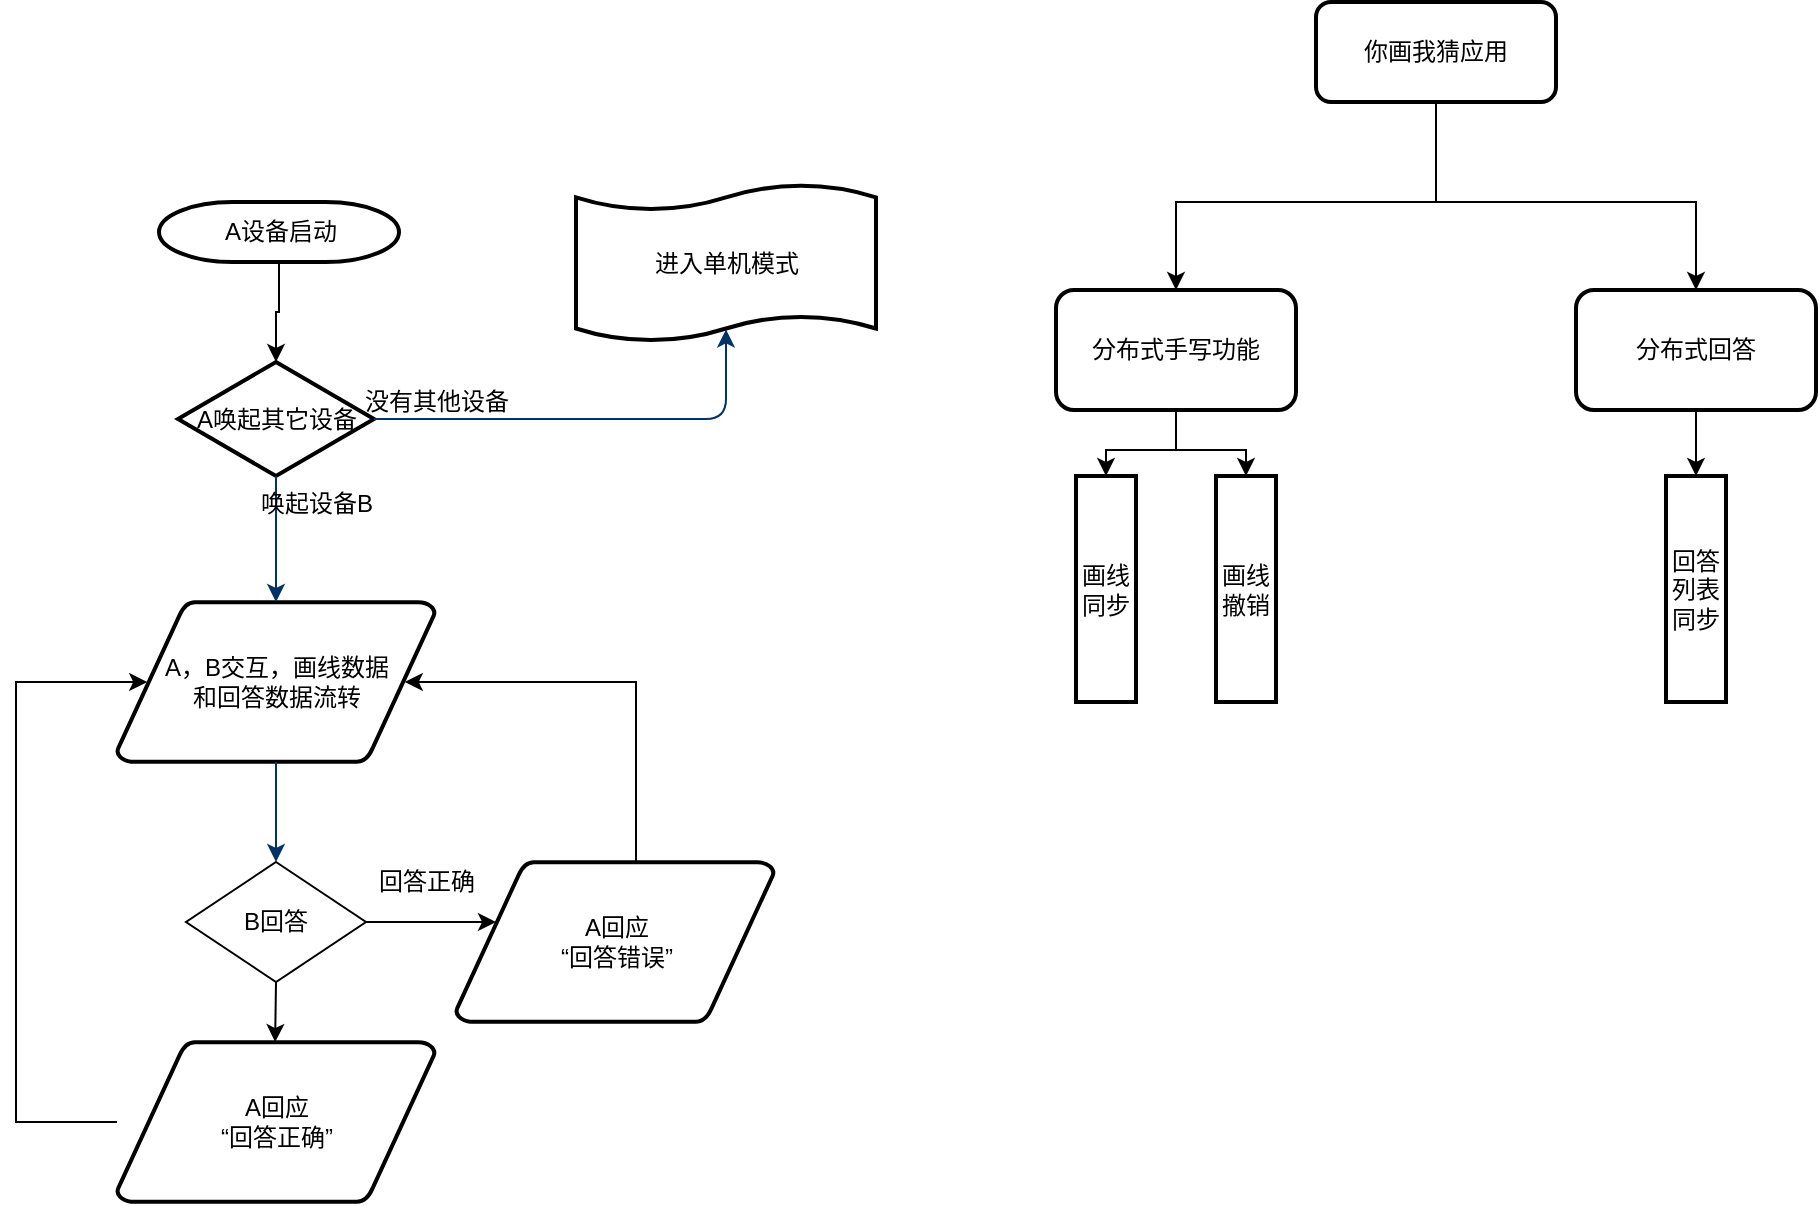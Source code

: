 <mxfile version="20.0.1" type="github">
  <diagram id="6a731a19-8d31-9384-78a2-239565b7b9f0" name="Page-1">
    <mxGraphModel dx="649" dy="673" grid="1" gridSize="10" guides="1" tooltips="1" connect="1" arrows="1" fold="1" page="1" pageScale="1" pageWidth="1169" pageHeight="827" background="none" math="0" shadow="0">
      <root>
        <mxCell id="0" />
        <mxCell id="1" parent="0" />
        <mxCell id="nkz6xilyZinbzSFR6GKT-59" style="edgeStyle=orthogonalEdgeStyle;rounded=0;orthogonalLoop=1;jettySize=auto;html=1;exitX=0.5;exitY=1;exitDx=0;exitDy=0;exitPerimeter=0;entryX=0.5;entryY=0;entryDx=0;entryDy=0;entryPerimeter=0;" edge="1" parent="1" source="2" target="6">
          <mxGeometry relative="1" as="geometry" />
        </mxCell>
        <mxCell id="2" value="A设备启动" style="shape=mxgraph.flowchart.terminator;strokeWidth=2;gradientColor=none;gradientDirection=north;fontStyle=0;html=1;" parent="1" vertex="1">
          <mxGeometry x="261.5" y="310" width="120" height="30" as="geometry" />
        </mxCell>
        <mxCell id="4" value="A，B交互，画线数据&lt;br&gt;和回答数据流转" style="shape=mxgraph.flowchart.data;strokeWidth=2;gradientColor=none;gradientDirection=north;fontStyle=0;html=1;" parent="1" vertex="1">
          <mxGeometry x="240.5" y="510" width="159" height="80" as="geometry" />
        </mxCell>
        <mxCell id="6" value="A唤起其它设备" style="shape=mxgraph.flowchart.decision;strokeWidth=2;gradientColor=none;gradientDirection=north;fontStyle=0;html=1;" parent="1" vertex="1">
          <mxGeometry x="271" y="390" width="98" height="57" as="geometry" />
        </mxCell>
        <mxCell id="10" value="" style="edgeStyle=elbowEdgeStyle;elbow=horizontal;entryX=0.5;entryY=0.91;entryPerimeter=0;exitX=1;exitY=0.5;exitPerimeter=0;fontStyle=1;strokeColor=#003366;strokeWidth=1;html=1;" parent="1" source="6" target="51" edge="1">
          <mxGeometry x="381" y="28.5" width="100" height="100" as="geometry">
            <mxPoint x="750" y="447" as="sourcePoint" />
            <mxPoint x="765.395" y="318.5" as="targetPoint" />
            <Array as="points">
              <mxPoint x="545" y="400" />
            </Array>
          </mxGeometry>
        </mxCell>
        <mxCell id="12" value="" style="edgeStyle=elbowEdgeStyle;elbow=horizontal;fontColor=#001933;fontStyle=1;strokeColor=#003366;strokeWidth=1;html=1;" parent="1" source="6" target="4" edge="1">
          <mxGeometry width="100" height="100" as="geometry">
            <mxPoint y="100" as="sourcePoint" />
            <mxPoint x="100" as="targetPoint" />
          </mxGeometry>
        </mxCell>
        <mxCell id="14" value="唤起设备B" style="text;fontStyle=0;html=1;strokeColor=none;gradientColor=none;fillColor=none;strokeWidth=2;align=center;" parent="1" vertex="1">
          <mxGeometry x="320" y="447" width="40" height="26" as="geometry" />
        </mxCell>
        <mxCell id="17" value="" style="edgeStyle=elbowEdgeStyle;elbow=horizontal;fontStyle=1;strokeColor=#003366;strokeWidth=1;html=1;" parent="1" source="4" edge="1">
          <mxGeometry width="100" height="100" as="geometry">
            <mxPoint y="100" as="sourcePoint" />
            <mxPoint x="320" y="640" as="targetPoint" />
          </mxGeometry>
        </mxCell>
        <mxCell id="51" value="进入单机模式" style="shape=mxgraph.flowchart.paper_tape;strokeWidth=2;gradientColor=none;gradientDirection=north;fontStyle=0;html=1;" parent="1" vertex="1">
          <mxGeometry x="470" y="300" width="150" height="81" as="geometry" />
        </mxCell>
        <mxCell id="nkz6xilyZinbzSFR6GKT-65" value="没有其他设备" style="text;html=1;align=center;verticalAlign=middle;resizable=0;points=[];autosize=1;strokeColor=none;fillColor=none;" vertex="1" parent="1">
          <mxGeometry x="355" y="400" width="90" height="20" as="geometry" />
        </mxCell>
        <mxCell id="nkz6xilyZinbzSFR6GKT-68" style="edgeStyle=orthogonalEdgeStyle;rounded=0;orthogonalLoop=1;jettySize=auto;html=1;" edge="1" parent="1" source="nkz6xilyZinbzSFR6GKT-66">
          <mxGeometry relative="1" as="geometry">
            <mxPoint x="430" y="670" as="targetPoint" />
          </mxGeometry>
        </mxCell>
        <mxCell id="nkz6xilyZinbzSFR6GKT-69" style="edgeStyle=orthogonalEdgeStyle;rounded=0;orthogonalLoop=1;jettySize=auto;html=1;exitX=0.5;exitY=1;exitDx=0;exitDy=0;" edge="1" parent="1" source="nkz6xilyZinbzSFR6GKT-66">
          <mxGeometry relative="1" as="geometry">
            <mxPoint x="319.571" y="730" as="targetPoint" />
          </mxGeometry>
        </mxCell>
        <mxCell id="nkz6xilyZinbzSFR6GKT-66" value="B回答" style="rhombus;whiteSpace=wrap;html=1;" vertex="1" parent="1">
          <mxGeometry x="275" y="640" width="90" height="60" as="geometry" />
        </mxCell>
        <mxCell id="nkz6xilyZinbzSFR6GKT-67" value="回答正确" style="text;html=1;align=center;verticalAlign=middle;resizable=0;points=[];autosize=1;strokeColor=none;fillColor=none;" vertex="1" parent="1">
          <mxGeometry x="365" y="640" width="60" height="20" as="geometry" />
        </mxCell>
        <mxCell id="nkz6xilyZinbzSFR6GKT-74" style="edgeStyle=orthogonalEdgeStyle;rounded=0;orthogonalLoop=1;jettySize=auto;html=1;entryX=0.095;entryY=0.5;entryDx=0;entryDy=0;entryPerimeter=0;" edge="1" parent="1" source="nkz6xilyZinbzSFR6GKT-72" target="4">
          <mxGeometry relative="1" as="geometry">
            <Array as="points">
              <mxPoint x="190" y="770" />
              <mxPoint x="190" y="550" />
            </Array>
          </mxGeometry>
        </mxCell>
        <mxCell id="nkz6xilyZinbzSFR6GKT-72" value="A回应&lt;br&gt;“回答正确”" style="shape=mxgraph.flowchart.data;strokeWidth=2;gradientColor=none;gradientDirection=north;fontStyle=0;html=1;" vertex="1" parent="1">
          <mxGeometry x="240.5" y="730" width="159" height="80" as="geometry" />
        </mxCell>
        <mxCell id="nkz6xilyZinbzSFR6GKT-75" style="edgeStyle=orthogonalEdgeStyle;rounded=0;orthogonalLoop=1;jettySize=auto;html=1;entryX=0.905;entryY=0.5;entryDx=0;entryDy=0;entryPerimeter=0;" edge="1" parent="1" source="nkz6xilyZinbzSFR6GKT-73" target="4">
          <mxGeometry relative="1" as="geometry">
            <Array as="points">
              <mxPoint x="500" y="550" />
            </Array>
          </mxGeometry>
        </mxCell>
        <mxCell id="nkz6xilyZinbzSFR6GKT-73" value="A回应&lt;br&gt;“回答错误”" style="shape=mxgraph.flowchart.data;strokeWidth=2;gradientColor=none;gradientDirection=north;fontStyle=0;html=1;" vertex="1" parent="1">
          <mxGeometry x="410" y="640" width="159" height="80" as="geometry" />
        </mxCell>
        <mxCell id="nkz6xilyZinbzSFR6GKT-79" style="edgeStyle=orthogonalEdgeStyle;rounded=0;orthogonalLoop=1;jettySize=auto;html=1;entryX=0.5;entryY=0;entryDx=0;entryDy=0;" edge="1" parent="1" source="nkz6xilyZinbzSFR6GKT-76" target="nkz6xilyZinbzSFR6GKT-77">
          <mxGeometry relative="1" as="geometry">
            <Array as="points">
              <mxPoint x="900" y="310" />
              <mxPoint x="770" y="310" />
            </Array>
          </mxGeometry>
        </mxCell>
        <mxCell id="nkz6xilyZinbzSFR6GKT-80" style="edgeStyle=orthogonalEdgeStyle;rounded=0;orthogonalLoop=1;jettySize=auto;html=1;entryX=0.5;entryY=0;entryDx=0;entryDy=0;" edge="1" parent="1" source="nkz6xilyZinbzSFR6GKT-76" target="nkz6xilyZinbzSFR6GKT-78">
          <mxGeometry relative="1" as="geometry">
            <Array as="points">
              <mxPoint x="900" y="310" />
              <mxPoint x="1030" y="310" />
            </Array>
          </mxGeometry>
        </mxCell>
        <mxCell id="nkz6xilyZinbzSFR6GKT-76" value="你画我猜应用" style="rounded=1;whiteSpace=wrap;html=1;strokeWidth=2;glass=0;shadow=0;sketch=0;" vertex="1" parent="1">
          <mxGeometry x="840" y="210" width="120" height="50" as="geometry" />
        </mxCell>
        <mxCell id="nkz6xilyZinbzSFR6GKT-83" style="edgeStyle=orthogonalEdgeStyle;rounded=0;orthogonalLoop=1;jettySize=auto;html=1;entryX=0.5;entryY=0;entryDx=0;entryDy=0;" edge="1" parent="1" source="nkz6xilyZinbzSFR6GKT-77" target="nkz6xilyZinbzSFR6GKT-81">
          <mxGeometry relative="1" as="geometry" />
        </mxCell>
        <mxCell id="nkz6xilyZinbzSFR6GKT-84" style="edgeStyle=orthogonalEdgeStyle;rounded=0;orthogonalLoop=1;jettySize=auto;html=1;entryX=0.5;entryY=0;entryDx=0;entryDy=0;" edge="1" parent="1" source="nkz6xilyZinbzSFR6GKT-77" target="nkz6xilyZinbzSFR6GKT-82">
          <mxGeometry relative="1" as="geometry" />
        </mxCell>
        <mxCell id="nkz6xilyZinbzSFR6GKT-77" value="分布式手写功能" style="rounded=1;whiteSpace=wrap;html=1;strokeWidth=2;glass=0;shadow=0;sketch=0;" vertex="1" parent="1">
          <mxGeometry x="710" y="354" width="120" height="60" as="geometry" />
        </mxCell>
        <mxCell id="nkz6xilyZinbzSFR6GKT-87" style="edgeStyle=orthogonalEdgeStyle;rounded=0;orthogonalLoop=1;jettySize=auto;html=1;" edge="1" parent="1" source="nkz6xilyZinbzSFR6GKT-78" target="nkz6xilyZinbzSFR6GKT-85">
          <mxGeometry relative="1" as="geometry" />
        </mxCell>
        <mxCell id="nkz6xilyZinbzSFR6GKT-78" value="分布式回答" style="rounded=1;whiteSpace=wrap;html=1;strokeWidth=2;glass=0;shadow=0;sketch=0;" vertex="1" parent="1">
          <mxGeometry x="970" y="354" width="120" height="60" as="geometry" />
        </mxCell>
        <mxCell id="nkz6xilyZinbzSFR6GKT-81" value="画线同步" style="rounded=0;whiteSpace=wrap;html=1;shadow=0;glass=0;sketch=0;strokeWidth=2;" vertex="1" parent="1">
          <mxGeometry x="720" y="447" width="30" height="113" as="geometry" />
        </mxCell>
        <mxCell id="nkz6xilyZinbzSFR6GKT-82" value="画线撤销" style="rounded=0;whiteSpace=wrap;html=1;shadow=0;glass=0;sketch=0;strokeWidth=2;" vertex="1" parent="1">
          <mxGeometry x="790" y="447" width="30" height="113" as="geometry" />
        </mxCell>
        <mxCell id="nkz6xilyZinbzSFR6GKT-85" value="回答列表同步" style="rounded=0;whiteSpace=wrap;html=1;shadow=0;glass=0;sketch=0;strokeWidth=2;" vertex="1" parent="1">
          <mxGeometry x="1015" y="447" width="30" height="113" as="geometry" />
        </mxCell>
      </root>
    </mxGraphModel>
  </diagram>
</mxfile>
